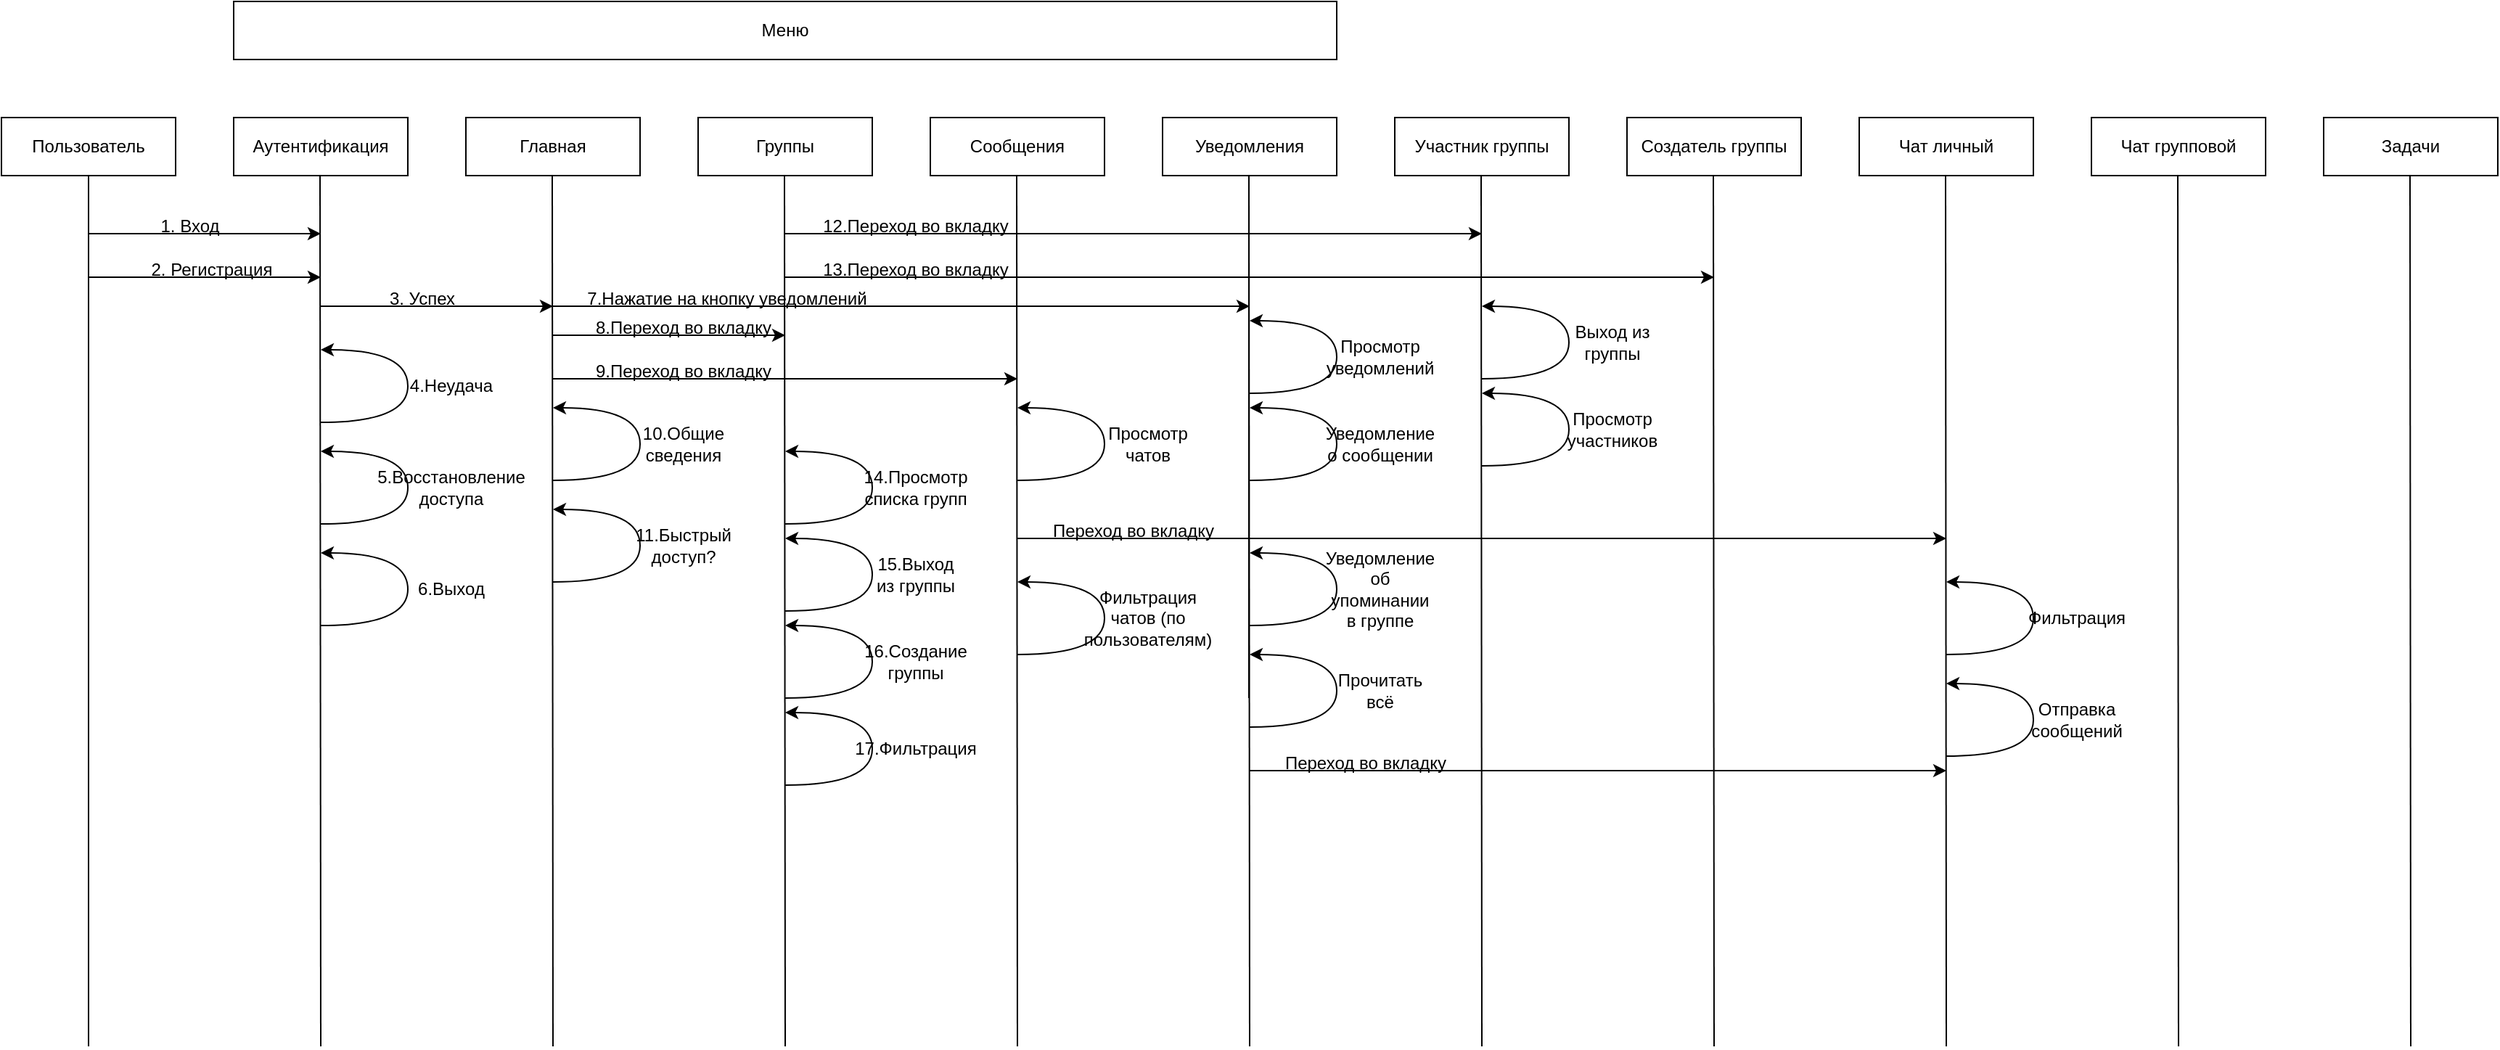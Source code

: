 <mxfile version="26.0.15">
  <diagram name="Страница — 1" id="s5lSltHHKo5J-6hGRJNd">
    <mxGraphModel dx="2206" dy="2387" grid="1" gridSize="10" guides="1" tooltips="1" connect="1" arrows="1" fold="1" page="1" pageScale="1" pageWidth="827" pageHeight="1169" math="0" shadow="0">
      <root>
        <mxCell id="0" />
        <mxCell id="1" parent="0" />
        <mxCell id="kUCPnOPIUIojSf-nV9jS-2" value="Пользователь" style="rounded=0;whiteSpace=wrap;html=1;" vertex="1" parent="1">
          <mxGeometry x="80" y="40" width="120" height="40" as="geometry" />
        </mxCell>
        <mxCell id="kUCPnOPIUIojSf-nV9jS-3" value="Аутентификация" style="rounded=0;whiteSpace=wrap;html=1;" vertex="1" parent="1">
          <mxGeometry x="240" y="40" width="120" height="40" as="geometry" />
        </mxCell>
        <mxCell id="kUCPnOPIUIojSf-nV9jS-5" value="" style="endArrow=none;html=1;rounded=0;entryX=0.5;entryY=1;entryDx=0;entryDy=0;" edge="1" parent="1" target="kUCPnOPIUIojSf-nV9jS-2">
          <mxGeometry width="50" height="50" relative="1" as="geometry">
            <mxPoint x="140" y="680" as="sourcePoint" />
            <mxPoint x="440" y="380" as="targetPoint" />
          </mxGeometry>
        </mxCell>
        <mxCell id="kUCPnOPIUIojSf-nV9jS-6" value="" style="endArrow=classic;html=1;rounded=0;" edge="1" parent="1">
          <mxGeometry width="50" height="50" relative="1" as="geometry">
            <mxPoint x="140" y="120" as="sourcePoint" />
            <mxPoint x="300" y="120" as="targetPoint" />
          </mxGeometry>
        </mxCell>
        <mxCell id="kUCPnOPIUIojSf-nV9jS-7" value="" style="endArrow=none;html=1;rounded=0;entryX=0.5;entryY=1;entryDx=0;entryDy=0;" edge="1" parent="1">
          <mxGeometry width="50" height="50" relative="1" as="geometry">
            <mxPoint x="300" y="680" as="sourcePoint" />
            <mxPoint x="299.5" y="80" as="targetPoint" />
          </mxGeometry>
        </mxCell>
        <mxCell id="kUCPnOPIUIojSf-nV9jS-8" value="1. Вход" style="text;html=1;align=center;verticalAlign=middle;whiteSpace=wrap;rounded=0;" vertex="1" parent="1">
          <mxGeometry x="180" y="100" width="60" height="30" as="geometry" />
        </mxCell>
        <mxCell id="kUCPnOPIUIojSf-nV9jS-10" value="" style="endArrow=classic;html=1;rounded=0;" edge="1" parent="1">
          <mxGeometry width="50" height="50" relative="1" as="geometry">
            <mxPoint x="140" y="150" as="sourcePoint" />
            <mxPoint x="300" y="150" as="targetPoint" />
          </mxGeometry>
        </mxCell>
        <mxCell id="kUCPnOPIUIojSf-nV9jS-11" value="2. Регистрация" style="text;html=1;align=center;verticalAlign=middle;whiteSpace=wrap;rounded=0;" vertex="1" parent="1">
          <mxGeometry x="180" y="130" width="90" height="30" as="geometry" />
        </mxCell>
        <mxCell id="kUCPnOPIUIojSf-nV9jS-13" value="Главная" style="rounded=0;whiteSpace=wrap;html=1;" vertex="1" parent="1">
          <mxGeometry x="400" y="40" width="120" height="40" as="geometry" />
        </mxCell>
        <mxCell id="kUCPnOPIUIojSf-nV9jS-14" value="" style="endArrow=none;html=1;rounded=0;entryX=0.5;entryY=1;entryDx=0;entryDy=0;" edge="1" parent="1">
          <mxGeometry width="50" height="50" relative="1" as="geometry">
            <mxPoint x="460" y="680" as="sourcePoint" />
            <mxPoint x="459.5" y="80" as="targetPoint" />
          </mxGeometry>
        </mxCell>
        <mxCell id="kUCPnOPIUIojSf-nV9jS-15" value="Группы" style="rounded=0;whiteSpace=wrap;html=1;" vertex="1" parent="1">
          <mxGeometry x="560" y="40" width="120" height="40" as="geometry" />
        </mxCell>
        <mxCell id="kUCPnOPIUIojSf-nV9jS-16" value="" style="endArrow=none;html=1;rounded=0;entryX=0.5;entryY=1;entryDx=0;entryDy=0;" edge="1" parent="1">
          <mxGeometry width="50" height="50" relative="1" as="geometry">
            <mxPoint x="620" y="680" as="sourcePoint" />
            <mxPoint x="619.5" y="80" as="targetPoint" />
          </mxGeometry>
        </mxCell>
        <mxCell id="kUCPnOPIUIojSf-nV9jS-17" value="Сообщения" style="rounded=0;whiteSpace=wrap;html=1;" vertex="1" parent="1">
          <mxGeometry x="720" y="40" width="120" height="40" as="geometry" />
        </mxCell>
        <mxCell id="kUCPnOPIUIojSf-nV9jS-18" value="" style="endArrow=none;html=1;rounded=0;entryX=0.5;entryY=1;entryDx=0;entryDy=0;" edge="1" parent="1">
          <mxGeometry width="50" height="50" relative="1" as="geometry">
            <mxPoint x="780" y="680" as="sourcePoint" />
            <mxPoint x="779.5" y="80" as="targetPoint" />
          </mxGeometry>
        </mxCell>
        <mxCell id="kUCPnOPIUIojSf-nV9jS-19" value="" style="endArrow=classic;html=1;rounded=0;" edge="1" parent="1">
          <mxGeometry width="50" height="50" relative="1" as="geometry">
            <mxPoint x="460" y="190" as="sourcePoint" />
            <mxPoint x="620" y="190" as="targetPoint" />
          </mxGeometry>
        </mxCell>
        <mxCell id="kUCPnOPIUIojSf-nV9jS-20" value="8.Переход во вкладку" style="text;html=1;align=center;verticalAlign=middle;whiteSpace=wrap;rounded=0;" vertex="1" parent="1">
          <mxGeometry x="480" y="170" width="140" height="30" as="geometry" />
        </mxCell>
        <mxCell id="kUCPnOPIUIojSf-nV9jS-21" value="" style="endArrow=classic;html=1;rounded=0;" edge="1" parent="1">
          <mxGeometry width="50" height="50" relative="1" as="geometry">
            <mxPoint x="460" y="220" as="sourcePoint" />
            <mxPoint x="780" y="220" as="targetPoint" />
          </mxGeometry>
        </mxCell>
        <mxCell id="kUCPnOPIUIojSf-nV9jS-25" value="" style="endArrow=classic;html=1;rounded=0;" edge="1" parent="1">
          <mxGeometry width="50" height="50" relative="1" as="geometry">
            <mxPoint x="300" y="170" as="sourcePoint" />
            <mxPoint x="460" y="170" as="targetPoint" />
          </mxGeometry>
        </mxCell>
        <mxCell id="kUCPnOPIUIojSf-nV9jS-26" value="3. Успех" style="text;html=1;align=center;verticalAlign=middle;whiteSpace=wrap;rounded=0;" vertex="1" parent="1">
          <mxGeometry x="340" y="150" width="60" height="30" as="geometry" />
        </mxCell>
        <mxCell id="kUCPnOPIUIojSf-nV9jS-27" value="" style="curved=1;endArrow=classic;html=1;rounded=0;" edge="1" parent="1">
          <mxGeometry width="50" height="50" relative="1" as="geometry">
            <mxPoint x="300" y="250" as="sourcePoint" />
            <mxPoint x="300" y="200" as="targetPoint" />
            <Array as="points">
              <mxPoint x="360" y="250" />
              <mxPoint x="360" y="200" />
              <mxPoint x="300" y="200" />
            </Array>
          </mxGeometry>
        </mxCell>
        <mxCell id="kUCPnOPIUIojSf-nV9jS-28" value="4.Неудача" style="text;html=1;align=center;verticalAlign=middle;whiteSpace=wrap;rounded=0;" vertex="1" parent="1">
          <mxGeometry x="360" y="210" width="60" height="30" as="geometry" />
        </mxCell>
        <mxCell id="kUCPnOPIUIojSf-nV9jS-31" value="9.Переход во вкладку" style="text;html=1;align=center;verticalAlign=middle;whiteSpace=wrap;rounded=0;" vertex="1" parent="1">
          <mxGeometry x="480" y="200" width="140" height="30" as="geometry" />
        </mxCell>
        <mxCell id="kUCPnOPIUIojSf-nV9jS-32" value="Уведомления" style="rounded=0;whiteSpace=wrap;html=1;" vertex="1" parent="1">
          <mxGeometry x="880" y="40" width="120" height="40" as="geometry" />
        </mxCell>
        <mxCell id="kUCPnOPIUIojSf-nV9jS-33" value="" style="endArrow=none;html=1;rounded=0;entryX=0.5;entryY=1;entryDx=0;entryDy=0;" edge="1" parent="1">
          <mxGeometry width="50" height="50" relative="1" as="geometry">
            <mxPoint x="939.5" y="440" as="sourcePoint" />
            <mxPoint x="939.5" y="80" as="targetPoint" />
          </mxGeometry>
        </mxCell>
        <mxCell id="kUCPnOPIUIojSf-nV9jS-34" value="" style="curved=1;endArrow=classic;html=1;rounded=0;" edge="1" parent="1">
          <mxGeometry width="50" height="50" relative="1" as="geometry">
            <mxPoint x="620" y="320" as="sourcePoint" />
            <mxPoint x="620" y="270" as="targetPoint" />
            <Array as="points">
              <mxPoint x="680" y="320" />
              <mxPoint x="680" y="270" />
              <mxPoint x="620" y="270" />
            </Array>
          </mxGeometry>
        </mxCell>
        <mxCell id="kUCPnOPIUIojSf-nV9jS-35" value="14.Просмотр списка групп" style="text;html=1;align=center;verticalAlign=middle;whiteSpace=wrap;rounded=0;" vertex="1" parent="1">
          <mxGeometry x="680" y="280" width="60" height="30" as="geometry" />
        </mxCell>
        <mxCell id="kUCPnOPIUIojSf-nV9jS-36" value="Участник группы" style="rounded=0;whiteSpace=wrap;html=1;" vertex="1" parent="1">
          <mxGeometry x="1040" y="40" width="120" height="40" as="geometry" />
        </mxCell>
        <mxCell id="kUCPnOPIUIojSf-nV9jS-37" value="" style="endArrow=none;html=1;rounded=0;entryX=0.5;entryY=1;entryDx=0;entryDy=0;" edge="1" parent="1">
          <mxGeometry width="50" height="50" relative="1" as="geometry">
            <mxPoint x="1100" y="680" as="sourcePoint" />
            <mxPoint x="1099.5" y="80" as="targetPoint" />
          </mxGeometry>
        </mxCell>
        <mxCell id="kUCPnOPIUIojSf-nV9jS-38" value="Создатель группы" style="rounded=0;whiteSpace=wrap;html=1;" vertex="1" parent="1">
          <mxGeometry x="1200" y="40" width="120" height="40" as="geometry" />
        </mxCell>
        <mxCell id="kUCPnOPIUIojSf-nV9jS-39" value="" style="endArrow=none;html=1;rounded=0;entryX=0.5;entryY=1;entryDx=0;entryDy=0;" edge="1" parent="1">
          <mxGeometry width="50" height="50" relative="1" as="geometry">
            <mxPoint x="1260" y="680" as="sourcePoint" />
            <mxPoint x="1259.5" y="80" as="targetPoint" />
          </mxGeometry>
        </mxCell>
        <mxCell id="kUCPnOPIUIojSf-nV9jS-40" value="" style="curved=1;endArrow=classic;html=1;rounded=0;" edge="1" parent="1">
          <mxGeometry width="50" height="50" relative="1" as="geometry">
            <mxPoint x="620" y="380" as="sourcePoint" />
            <mxPoint x="620" y="330" as="targetPoint" />
            <Array as="points">
              <mxPoint x="680" y="380" />
              <mxPoint x="680" y="330" />
              <mxPoint x="620" y="330" />
            </Array>
          </mxGeometry>
        </mxCell>
        <mxCell id="kUCPnOPIUIojSf-nV9jS-41" value="15.Выход из группы" style="text;html=1;align=center;verticalAlign=middle;whiteSpace=wrap;rounded=0;" vertex="1" parent="1">
          <mxGeometry x="680" y="340" width="60" height="30" as="geometry" />
        </mxCell>
        <mxCell id="kUCPnOPIUIojSf-nV9jS-42" value="" style="endArrow=none;html=1;rounded=0;entryX=0.5;entryY=1;entryDx=0;entryDy=0;" edge="1" parent="1">
          <mxGeometry width="50" height="50" relative="1" as="geometry">
            <mxPoint x="940" y="680" as="sourcePoint" />
            <mxPoint x="939.5" y="80" as="targetPoint" />
          </mxGeometry>
        </mxCell>
        <mxCell id="kUCPnOPIUIojSf-nV9jS-46" value="" style="endArrow=classic;html=1;rounded=0;" edge="1" parent="1">
          <mxGeometry width="50" height="50" relative="1" as="geometry">
            <mxPoint x="620" y="120" as="sourcePoint" />
            <mxPoint x="1100" y="120" as="targetPoint" />
          </mxGeometry>
        </mxCell>
        <mxCell id="kUCPnOPIUIojSf-nV9jS-47" value="12.Переход во вкладку" style="text;html=1;align=center;verticalAlign=middle;whiteSpace=wrap;rounded=0;" vertex="1" parent="1">
          <mxGeometry x="640" y="100" width="140" height="30" as="geometry" />
        </mxCell>
        <mxCell id="kUCPnOPIUIojSf-nV9jS-50" value="" style="endArrow=classic;html=1;rounded=0;" edge="1" parent="1">
          <mxGeometry width="50" height="50" relative="1" as="geometry">
            <mxPoint x="620" y="150" as="sourcePoint" />
            <mxPoint x="1260" y="150" as="targetPoint" />
          </mxGeometry>
        </mxCell>
        <mxCell id="kUCPnOPIUIojSf-nV9jS-51" value="13.Переход во вкладку" style="text;html=1;align=center;verticalAlign=middle;whiteSpace=wrap;rounded=0;" vertex="1" parent="1">
          <mxGeometry x="640" y="130" width="140" height="30" as="geometry" />
        </mxCell>
        <mxCell id="kUCPnOPIUIojSf-nV9jS-54" value="" style="curved=1;endArrow=classic;html=1;rounded=0;" edge="1" parent="1">
          <mxGeometry width="50" height="50" relative="1" as="geometry">
            <mxPoint x="780" y="290" as="sourcePoint" />
            <mxPoint x="780" y="240" as="targetPoint" />
            <Array as="points">
              <mxPoint x="840" y="290" />
              <mxPoint x="840" y="240" />
              <mxPoint x="780" y="240" />
            </Array>
          </mxGeometry>
        </mxCell>
        <mxCell id="kUCPnOPIUIojSf-nV9jS-55" value="Просмотр чатов" style="text;html=1;align=center;verticalAlign=middle;whiteSpace=wrap;rounded=0;" vertex="1" parent="1">
          <mxGeometry x="840" y="250" width="60" height="30" as="geometry" />
        </mxCell>
        <mxCell id="kUCPnOPIUIojSf-nV9jS-58" value="Чат личный" style="rounded=0;whiteSpace=wrap;html=1;" vertex="1" parent="1">
          <mxGeometry x="1360" y="40" width="120" height="40" as="geometry" />
        </mxCell>
        <mxCell id="kUCPnOPIUIojSf-nV9jS-59" value="" style="endArrow=none;html=1;rounded=0;entryX=0.5;entryY=1;entryDx=0;entryDy=0;" edge="1" parent="1">
          <mxGeometry width="50" height="50" relative="1" as="geometry">
            <mxPoint x="1420" y="680" as="sourcePoint" />
            <mxPoint x="1419.5" y="80" as="targetPoint" />
          </mxGeometry>
        </mxCell>
        <mxCell id="kUCPnOPIUIojSf-nV9jS-60" value="" style="endArrow=classic;html=1;rounded=0;" edge="1" parent="1">
          <mxGeometry width="50" height="50" relative="1" as="geometry">
            <mxPoint x="780" y="330" as="sourcePoint" />
            <mxPoint x="1420" y="330" as="targetPoint" />
          </mxGeometry>
        </mxCell>
        <mxCell id="kUCPnOPIUIojSf-nV9jS-61" value="Переход во вкладку" style="text;html=1;align=center;verticalAlign=middle;whiteSpace=wrap;rounded=0;" vertex="1" parent="1">
          <mxGeometry x="800" y="310" width="120" height="30" as="geometry" />
        </mxCell>
        <mxCell id="kUCPnOPIUIojSf-nV9jS-62" value="" style="curved=1;endArrow=classic;html=1;rounded=0;" edge="1" parent="1">
          <mxGeometry width="50" height="50" relative="1" as="geometry">
            <mxPoint x="620" y="440" as="sourcePoint" />
            <mxPoint x="620" y="390" as="targetPoint" />
            <Array as="points">
              <mxPoint x="680" y="440" />
              <mxPoint x="680" y="390" />
              <mxPoint x="620" y="390" />
            </Array>
          </mxGeometry>
        </mxCell>
        <mxCell id="kUCPnOPIUIojSf-nV9jS-63" value="16.Создание группы" style="text;html=1;align=center;verticalAlign=middle;whiteSpace=wrap;rounded=0;" vertex="1" parent="1">
          <mxGeometry x="680" y="400" width="60" height="30" as="geometry" />
        </mxCell>
        <mxCell id="kUCPnOPIUIojSf-nV9jS-64" value="" style="curved=1;endArrow=classic;html=1;rounded=0;" edge="1" parent="1">
          <mxGeometry width="50" height="50" relative="1" as="geometry">
            <mxPoint x="620" y="500" as="sourcePoint" />
            <mxPoint x="620" y="450" as="targetPoint" />
            <Array as="points">
              <mxPoint x="680" y="500" />
              <mxPoint x="680" y="450" />
              <mxPoint x="620" y="450" />
            </Array>
          </mxGeometry>
        </mxCell>
        <mxCell id="kUCPnOPIUIojSf-nV9jS-65" value="17.Фильтрация" style="text;html=1;align=center;verticalAlign=middle;whiteSpace=wrap;rounded=0;" vertex="1" parent="1">
          <mxGeometry x="680" y="460" width="60" height="30" as="geometry" />
        </mxCell>
        <mxCell id="kUCPnOPIUIojSf-nV9jS-66" value="" style="curved=1;endArrow=classic;html=1;rounded=0;" edge="1" parent="1">
          <mxGeometry width="50" height="50" relative="1" as="geometry">
            <mxPoint x="780" y="410" as="sourcePoint" />
            <mxPoint x="780" y="360" as="targetPoint" />
            <Array as="points">
              <mxPoint x="840" y="410" />
              <mxPoint x="840" y="360" />
              <mxPoint x="780" y="360" />
            </Array>
          </mxGeometry>
        </mxCell>
        <mxCell id="kUCPnOPIUIojSf-nV9jS-67" value="Фильтрация&lt;div&gt;чатов (по пользователям)&lt;/div&gt;" style="text;html=1;align=center;verticalAlign=middle;whiteSpace=wrap;rounded=0;" vertex="1" parent="1">
          <mxGeometry x="840" y="370" width="60" height="30" as="geometry" />
        </mxCell>
        <mxCell id="kUCPnOPIUIojSf-nV9jS-68" value="" style="curved=1;endArrow=classic;html=1;rounded=0;" edge="1" parent="1">
          <mxGeometry width="50" height="50" relative="1" as="geometry">
            <mxPoint x="1420" y="410" as="sourcePoint" />
            <mxPoint x="1420" y="360" as="targetPoint" />
            <Array as="points">
              <mxPoint x="1480" y="410" />
              <mxPoint x="1480" y="360" />
              <mxPoint x="1420" y="360" />
            </Array>
          </mxGeometry>
        </mxCell>
        <mxCell id="kUCPnOPIUIojSf-nV9jS-69" value="Фильтрация" style="text;html=1;align=center;verticalAlign=middle;whiteSpace=wrap;rounded=0;" vertex="1" parent="1">
          <mxGeometry x="1480" y="370" width="60" height="30" as="geometry" />
        </mxCell>
        <mxCell id="kUCPnOPIUIojSf-nV9jS-70" value="" style="curved=1;endArrow=classic;html=1;rounded=0;" edge="1" parent="1">
          <mxGeometry width="50" height="50" relative="1" as="geometry">
            <mxPoint x="1100" y="220" as="sourcePoint" />
            <mxPoint x="1100" y="170" as="targetPoint" />
            <Array as="points">
              <mxPoint x="1160" y="220" />
              <mxPoint x="1160" y="170" />
              <mxPoint x="1100" y="170" />
            </Array>
          </mxGeometry>
        </mxCell>
        <mxCell id="kUCPnOPIUIojSf-nV9jS-71" value="Выход из группы" style="text;html=1;align=center;verticalAlign=middle;whiteSpace=wrap;rounded=0;" vertex="1" parent="1">
          <mxGeometry x="1160" y="180" width="60" height="30" as="geometry" />
        </mxCell>
        <mxCell id="kUCPnOPIUIojSf-nV9jS-72" value="" style="curved=1;endArrow=classic;html=1;rounded=0;" edge="1" parent="1">
          <mxGeometry width="50" height="50" relative="1" as="geometry">
            <mxPoint x="1100" y="280" as="sourcePoint" />
            <mxPoint x="1100" y="230" as="targetPoint" />
            <Array as="points">
              <mxPoint x="1160" y="280" />
              <mxPoint x="1160" y="230" />
              <mxPoint x="1100" y="230" />
            </Array>
          </mxGeometry>
        </mxCell>
        <mxCell id="kUCPnOPIUIojSf-nV9jS-73" value="Просмотр участников" style="text;html=1;align=center;verticalAlign=middle;whiteSpace=wrap;rounded=0;" vertex="1" parent="1">
          <mxGeometry x="1160" y="240" width="60" height="30" as="geometry" />
        </mxCell>
        <mxCell id="kUCPnOPIUIojSf-nV9jS-74" value="" style="curved=1;endArrow=classic;html=1;rounded=0;" edge="1" parent="1">
          <mxGeometry width="50" height="50" relative="1" as="geometry">
            <mxPoint x="1420" y="480" as="sourcePoint" />
            <mxPoint x="1420" y="430" as="targetPoint" />
            <Array as="points">
              <mxPoint x="1480" y="480" />
              <mxPoint x="1480" y="430" />
              <mxPoint x="1420" y="430" />
            </Array>
          </mxGeometry>
        </mxCell>
        <mxCell id="kUCPnOPIUIojSf-nV9jS-75" value="Отправка сообщений" style="text;html=1;align=center;verticalAlign=middle;whiteSpace=wrap;rounded=0;" vertex="1" parent="1">
          <mxGeometry x="1480" y="440" width="60" height="30" as="geometry" />
        </mxCell>
        <mxCell id="kUCPnOPIUIojSf-nV9jS-76" value="Меню" style="rounded=0;whiteSpace=wrap;html=1;" vertex="1" parent="1">
          <mxGeometry x="240" y="-40" width="760" height="40" as="geometry" />
        </mxCell>
        <mxCell id="kUCPnOPIUIojSf-nV9jS-77" value="" style="curved=1;endArrow=classic;html=1;rounded=0;" edge="1" parent="1">
          <mxGeometry width="50" height="50" relative="1" as="geometry">
            <mxPoint x="300" y="320" as="sourcePoint" />
            <mxPoint x="300" y="270" as="targetPoint" />
            <Array as="points">
              <mxPoint x="360" y="320" />
              <mxPoint x="360" y="270" />
              <mxPoint x="300" y="270" />
            </Array>
          </mxGeometry>
        </mxCell>
        <mxCell id="kUCPnOPIUIojSf-nV9jS-78" value="5.Восстановление доступа" style="text;html=1;align=center;verticalAlign=middle;whiteSpace=wrap;rounded=0;" vertex="1" parent="1">
          <mxGeometry x="360" y="280" width="60" height="30" as="geometry" />
        </mxCell>
        <mxCell id="kUCPnOPIUIojSf-nV9jS-79" value="" style="curved=1;endArrow=classic;html=1;rounded=0;" edge="1" parent="1">
          <mxGeometry width="50" height="50" relative="1" as="geometry">
            <mxPoint x="460" y="290" as="sourcePoint" />
            <mxPoint x="460" y="240" as="targetPoint" />
            <Array as="points">
              <mxPoint x="520" y="290" />
              <mxPoint x="520" y="240" />
              <mxPoint x="460" y="240" />
            </Array>
          </mxGeometry>
        </mxCell>
        <mxCell id="kUCPnOPIUIojSf-nV9jS-80" value="10.Общие сведения" style="text;html=1;align=center;verticalAlign=middle;whiteSpace=wrap;rounded=0;" vertex="1" parent="1">
          <mxGeometry x="520" y="250" width="60" height="30" as="geometry" />
        </mxCell>
        <mxCell id="kUCPnOPIUIojSf-nV9jS-81" value="" style="curved=1;endArrow=classic;html=1;rounded=0;" edge="1" parent="1">
          <mxGeometry width="50" height="50" relative="1" as="geometry">
            <mxPoint x="460" y="360" as="sourcePoint" />
            <mxPoint x="460" y="310" as="targetPoint" />
            <Array as="points">
              <mxPoint x="520" y="360" />
              <mxPoint x="520" y="310" />
              <mxPoint x="460" y="310" />
            </Array>
          </mxGeometry>
        </mxCell>
        <mxCell id="kUCPnOPIUIojSf-nV9jS-82" value="11.Быстрый доступ?" style="text;html=1;align=center;verticalAlign=middle;whiteSpace=wrap;rounded=0;" vertex="1" parent="1">
          <mxGeometry x="520" y="320" width="60" height="30" as="geometry" />
        </mxCell>
        <mxCell id="kUCPnOPIUIojSf-nV9jS-83" value="" style="curved=1;endArrow=classic;html=1;rounded=0;" edge="1" parent="1">
          <mxGeometry width="50" height="50" relative="1" as="geometry">
            <mxPoint x="940" y="230" as="sourcePoint" />
            <mxPoint x="940" y="180" as="targetPoint" />
            <Array as="points">
              <mxPoint x="1000" y="230" />
              <mxPoint x="1000" y="180" />
              <mxPoint x="940" y="180" />
            </Array>
          </mxGeometry>
        </mxCell>
        <mxCell id="kUCPnOPIUIojSf-nV9jS-84" value="Просмотр уведомлений" style="text;html=1;align=center;verticalAlign=middle;whiteSpace=wrap;rounded=0;" vertex="1" parent="1">
          <mxGeometry x="1000" y="190" width="60" height="30" as="geometry" />
        </mxCell>
        <mxCell id="kUCPnOPIUIojSf-nV9jS-87" value="" style="endArrow=classic;html=1;rounded=0;" edge="1" parent="1">
          <mxGeometry width="50" height="50" relative="1" as="geometry">
            <mxPoint x="460" y="170" as="sourcePoint" />
            <mxPoint x="940" y="170" as="targetPoint" />
          </mxGeometry>
        </mxCell>
        <mxCell id="kUCPnOPIUIojSf-nV9jS-88" value="7.Нажатие на кнопку уведомлений" style="text;html=1;align=center;verticalAlign=middle;whiteSpace=wrap;rounded=0;" vertex="1" parent="1">
          <mxGeometry x="470" y="150" width="220" height="30" as="geometry" />
        </mxCell>
        <mxCell id="kUCPnOPIUIojSf-nV9jS-89" value="" style="curved=1;endArrow=classic;html=1;rounded=0;" edge="1" parent="1">
          <mxGeometry width="50" height="50" relative="1" as="geometry">
            <mxPoint x="300" y="390" as="sourcePoint" />
            <mxPoint x="300" y="340" as="targetPoint" />
            <Array as="points">
              <mxPoint x="360" y="390" />
              <mxPoint x="360" y="340" />
              <mxPoint x="300" y="340" />
            </Array>
          </mxGeometry>
        </mxCell>
        <mxCell id="kUCPnOPIUIojSf-nV9jS-90" value="6.Выход" style="text;html=1;align=center;verticalAlign=middle;whiteSpace=wrap;rounded=0;" vertex="1" parent="1">
          <mxGeometry x="360" y="350" width="60" height="30" as="geometry" />
        </mxCell>
        <mxCell id="kUCPnOPIUIojSf-nV9jS-92" value="" style="curved=1;endArrow=classic;html=1;rounded=0;" edge="1" parent="1">
          <mxGeometry width="50" height="50" relative="1" as="geometry">
            <mxPoint x="940" y="290" as="sourcePoint" />
            <mxPoint x="940" y="240" as="targetPoint" />
            <Array as="points">
              <mxPoint x="1000" y="290" />
              <mxPoint x="1000" y="240" />
              <mxPoint x="940" y="240" />
            </Array>
          </mxGeometry>
        </mxCell>
        <mxCell id="kUCPnOPIUIojSf-nV9jS-93" value="Уведомление о сообщении" style="text;html=1;align=center;verticalAlign=middle;whiteSpace=wrap;rounded=0;" vertex="1" parent="1">
          <mxGeometry x="1000" y="250" width="60" height="30" as="geometry" />
        </mxCell>
        <mxCell id="kUCPnOPIUIojSf-nV9jS-94" value="" style="curved=1;endArrow=classic;html=1;rounded=0;" edge="1" parent="1">
          <mxGeometry width="50" height="50" relative="1" as="geometry">
            <mxPoint x="940" y="390" as="sourcePoint" />
            <mxPoint x="940" y="340" as="targetPoint" />
            <Array as="points">
              <mxPoint x="1000" y="390" />
              <mxPoint x="1000" y="340" />
              <mxPoint x="940" y="340" />
            </Array>
          </mxGeometry>
        </mxCell>
        <mxCell id="kUCPnOPIUIojSf-nV9jS-95" value="Уведомление об упоминании в группе" style="text;html=1;align=center;verticalAlign=middle;whiteSpace=wrap;rounded=0;" vertex="1" parent="1">
          <mxGeometry x="1000" y="350" width="60" height="30" as="geometry" />
        </mxCell>
        <mxCell id="kUCPnOPIUIojSf-nV9jS-96" value="" style="curved=1;endArrow=classic;html=1;rounded=0;" edge="1" parent="1">
          <mxGeometry width="50" height="50" relative="1" as="geometry">
            <mxPoint x="940" y="460" as="sourcePoint" />
            <mxPoint x="940" y="410" as="targetPoint" />
            <Array as="points">
              <mxPoint x="1000" y="460" />
              <mxPoint x="1000" y="410" />
              <mxPoint x="940" y="410" />
            </Array>
          </mxGeometry>
        </mxCell>
        <mxCell id="kUCPnOPIUIojSf-nV9jS-97" value="Прочитать всё" style="text;html=1;align=center;verticalAlign=middle;whiteSpace=wrap;rounded=0;" vertex="1" parent="1">
          <mxGeometry x="1000" y="420" width="60" height="30" as="geometry" />
        </mxCell>
        <mxCell id="kUCPnOPIUIojSf-nV9jS-101" value="" style="endArrow=classic;html=1;rounded=0;" edge="1" parent="1">
          <mxGeometry width="50" height="50" relative="1" as="geometry">
            <mxPoint x="940" y="490" as="sourcePoint" />
            <mxPoint x="1420" y="490" as="targetPoint" />
          </mxGeometry>
        </mxCell>
        <mxCell id="kUCPnOPIUIojSf-nV9jS-102" value="Переход во вкладку" style="text;html=1;align=center;verticalAlign=middle;whiteSpace=wrap;rounded=0;" vertex="1" parent="1">
          <mxGeometry x="960" y="470" width="120" height="30" as="geometry" />
        </mxCell>
        <mxCell id="kUCPnOPIUIojSf-nV9jS-105" value="Чат групповой" style="rounded=0;whiteSpace=wrap;html=1;" vertex="1" parent="1">
          <mxGeometry x="1520" y="40" width="120" height="40" as="geometry" />
        </mxCell>
        <mxCell id="kUCPnOPIUIojSf-nV9jS-106" value="" style="endArrow=none;html=1;rounded=0;entryX=0.5;entryY=1;entryDx=0;entryDy=0;" edge="1" parent="1">
          <mxGeometry width="50" height="50" relative="1" as="geometry">
            <mxPoint x="1580" y="680" as="sourcePoint" />
            <mxPoint x="1579.5" y="80" as="targetPoint" />
          </mxGeometry>
        </mxCell>
        <mxCell id="kUCPnOPIUIojSf-nV9jS-107" value="Задачи" style="rounded=0;whiteSpace=wrap;html=1;" vertex="1" parent="1">
          <mxGeometry x="1680" y="40" width="120" height="40" as="geometry" />
        </mxCell>
        <mxCell id="kUCPnOPIUIojSf-nV9jS-108" value="" style="endArrow=none;html=1;rounded=0;entryX=0.5;entryY=1;entryDx=0;entryDy=0;" edge="1" parent="1">
          <mxGeometry width="50" height="50" relative="1" as="geometry">
            <mxPoint x="1740" y="680" as="sourcePoint" />
            <mxPoint x="1739.5" y="80" as="targetPoint" />
          </mxGeometry>
        </mxCell>
      </root>
    </mxGraphModel>
  </diagram>
</mxfile>
